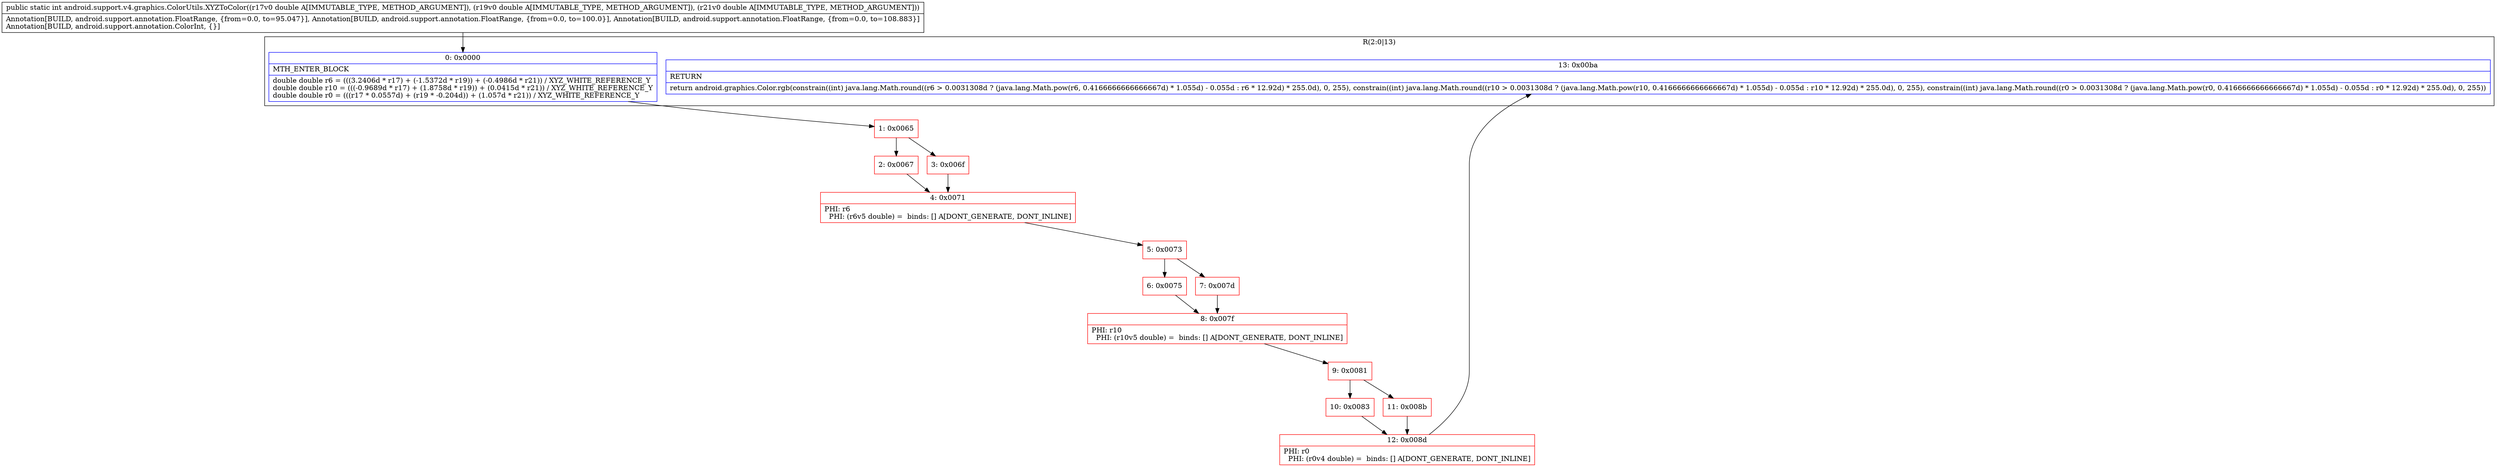 digraph "CFG forandroid.support.v4.graphics.ColorUtils.XYZToColor(DDD)I" {
subgraph cluster_Region_742253947 {
label = "R(2:0|13)";
node [shape=record,color=blue];
Node_0 [shape=record,label="{0\:\ 0x0000|MTH_ENTER_BLOCK\l|double double r6 = (((3.2406d * r17) + (\-1.5372d * r19)) + (\-0.4986d * r21)) \/ XYZ_WHITE_REFERENCE_Y\ldouble double r10 = (((\-0.9689d * r17) + (1.8758d * r19)) + (0.0415d * r21)) \/ XYZ_WHITE_REFERENCE_Y\ldouble double r0 = (((r17 * 0.0557d) + (r19 * \-0.204d)) + (1.057d * r21)) \/ XYZ_WHITE_REFERENCE_Y\l}"];
Node_13 [shape=record,label="{13\:\ 0x00ba|RETURN\l|return android.graphics.Color.rgb(constrain((int) java.lang.Math.round((r6 \> 0.0031308d ? (java.lang.Math.pow(r6, 0.4166666666666667d) * 1.055d) \- 0.055d : r6 * 12.92d) * 255.0d), 0, 255), constrain((int) java.lang.Math.round((r10 \> 0.0031308d ? (java.lang.Math.pow(r10, 0.4166666666666667d) * 1.055d) \- 0.055d : r10 * 12.92d) * 255.0d), 0, 255), constrain((int) java.lang.Math.round((r0 \> 0.0031308d ? (java.lang.Math.pow(r0, 0.4166666666666667d) * 1.055d) \- 0.055d : r0 * 12.92d) * 255.0d), 0, 255))\l}"];
}
Node_1 [shape=record,color=red,label="{1\:\ 0x0065}"];
Node_2 [shape=record,color=red,label="{2\:\ 0x0067}"];
Node_3 [shape=record,color=red,label="{3\:\ 0x006f}"];
Node_4 [shape=record,color=red,label="{4\:\ 0x0071|PHI: r6 \l  PHI: (r6v5 double) =  binds: [] A[DONT_GENERATE, DONT_INLINE]\l}"];
Node_5 [shape=record,color=red,label="{5\:\ 0x0073}"];
Node_6 [shape=record,color=red,label="{6\:\ 0x0075}"];
Node_7 [shape=record,color=red,label="{7\:\ 0x007d}"];
Node_8 [shape=record,color=red,label="{8\:\ 0x007f|PHI: r10 \l  PHI: (r10v5 double) =  binds: [] A[DONT_GENERATE, DONT_INLINE]\l}"];
Node_9 [shape=record,color=red,label="{9\:\ 0x0081}"];
Node_10 [shape=record,color=red,label="{10\:\ 0x0083}"];
Node_11 [shape=record,color=red,label="{11\:\ 0x008b}"];
Node_12 [shape=record,color=red,label="{12\:\ 0x008d|PHI: r0 \l  PHI: (r0v4 double) =  binds: [] A[DONT_GENERATE, DONT_INLINE]\l}"];
MethodNode[shape=record,label="{public static int android.support.v4.graphics.ColorUtils.XYZToColor((r17v0 double A[IMMUTABLE_TYPE, METHOD_ARGUMENT]), (r19v0 double A[IMMUTABLE_TYPE, METHOD_ARGUMENT]), (r21v0 double A[IMMUTABLE_TYPE, METHOD_ARGUMENT]))  | Annotation[BUILD, android.support.annotation.FloatRange, \{from=0.0, to=95.047\}], Annotation[BUILD, android.support.annotation.FloatRange, \{from=0.0, to=100.0\}], Annotation[BUILD, android.support.annotation.FloatRange, \{from=0.0, to=108.883\}]\lAnnotation[BUILD, android.support.annotation.ColorInt, \{\}]\l}"];
MethodNode -> Node_0;
Node_0 -> Node_1;
Node_1 -> Node_2;
Node_1 -> Node_3;
Node_2 -> Node_4;
Node_3 -> Node_4;
Node_4 -> Node_5;
Node_5 -> Node_6;
Node_5 -> Node_7;
Node_6 -> Node_8;
Node_7 -> Node_8;
Node_8 -> Node_9;
Node_9 -> Node_10;
Node_9 -> Node_11;
Node_10 -> Node_12;
Node_11 -> Node_12;
Node_12 -> Node_13;
}


